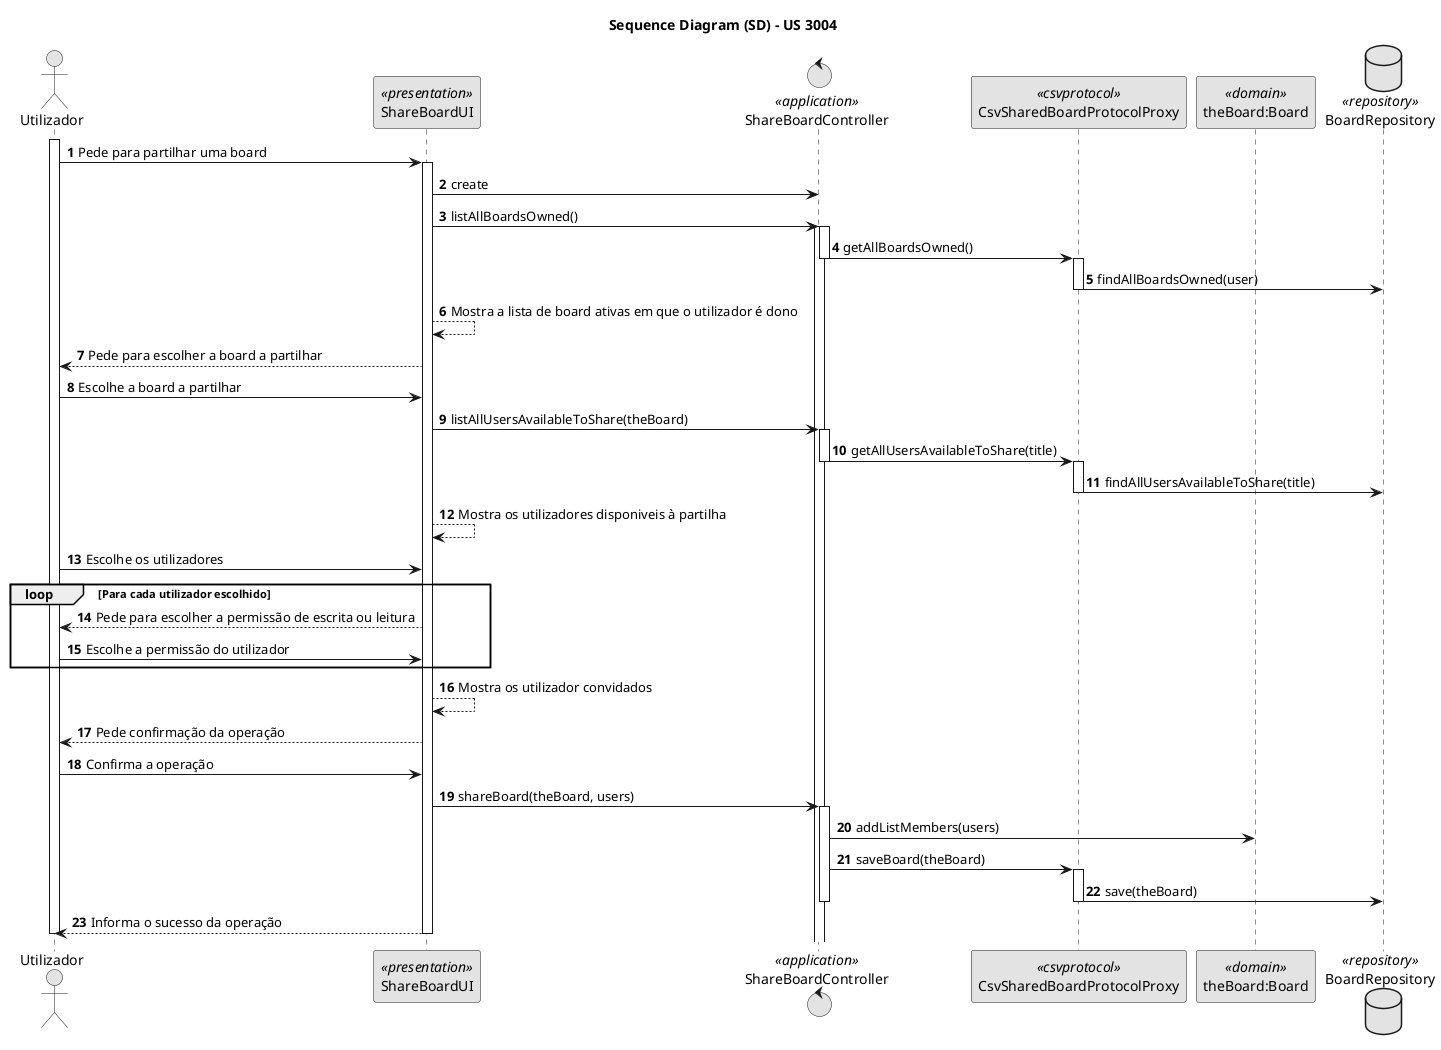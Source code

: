 @startuml
skinparam monochrome true
skinparam packageStyle rectangle
skinparam shadowing false

title Sequence Diagram (SD) - US 3004
autonumber

actor Utilizador as Actor
participant ShareBoardUI as UI <<presentation>>
control ShareBoardController as CTRL <<application>>
participant CsvSharedBoardProtocolProxy as PROXY <<csvprotocol>>
participant "theBoard:Board" as Board <<domain>>
database BoardRepository as Repository <<repository>>

activate Actor

Actor -> UI : Pede para partilhar uma board
activate UI

UI -> CTRL : create
UI -> CTRL : listAllBoardsOwned()
activate CTRL

activate CTRL
    CTRL -> PROXY : getAllBoardsOwned()
deactivate CTRL
activate PROXY
    PROXY -> Repository : findAllBoardsOwned(user)
deactivate PROXY

UI --> UI : Mostra a lista de board ativas em que o utilizador é dono
UI --> Actor : Pede para escolher a board a partilhar

Actor -> UI : Escolhe a board a partilhar

UI -> CTRL : listAllUsersAvailableToShare(theBoard)

activate CTRL
    CTRL -> PROXY : getAllUsersAvailableToShare(title)
deactivate CTRL
activate PROXY
    PROXY -> Repository : findAllUsersAvailableToShare(title)
deactivate PROXY

UI --> UI : Mostra os utilizadores disponiveis à partilha

Actor -> UI : Escolhe os utilizadores

loop Para cada utilizador escolhido

UI --> Actor : Pede para escolher a permissão de escrita ou leitura

Actor -> UI : Escolhe a permissão do utilizador

end

UI --> UI : Mostra os utilizador convidados

UI --> Actor : Pede confirmação da operação

Actor -> UI : Confirma a operação

UI -> CTRL : shareBoard(theBoard, users)
activate CTRL

CTRL -> Board : addListMembers(users)

CTRL -> PROXY : saveBoard(theBoard)

activate PROXY
    PROXY -> Repository : save(theBoard)
deactivate PROXY
deactivate CTRL

UI --> Actor : Informa o sucesso da operação
deactivate UI

deactivate Actor

@enduml